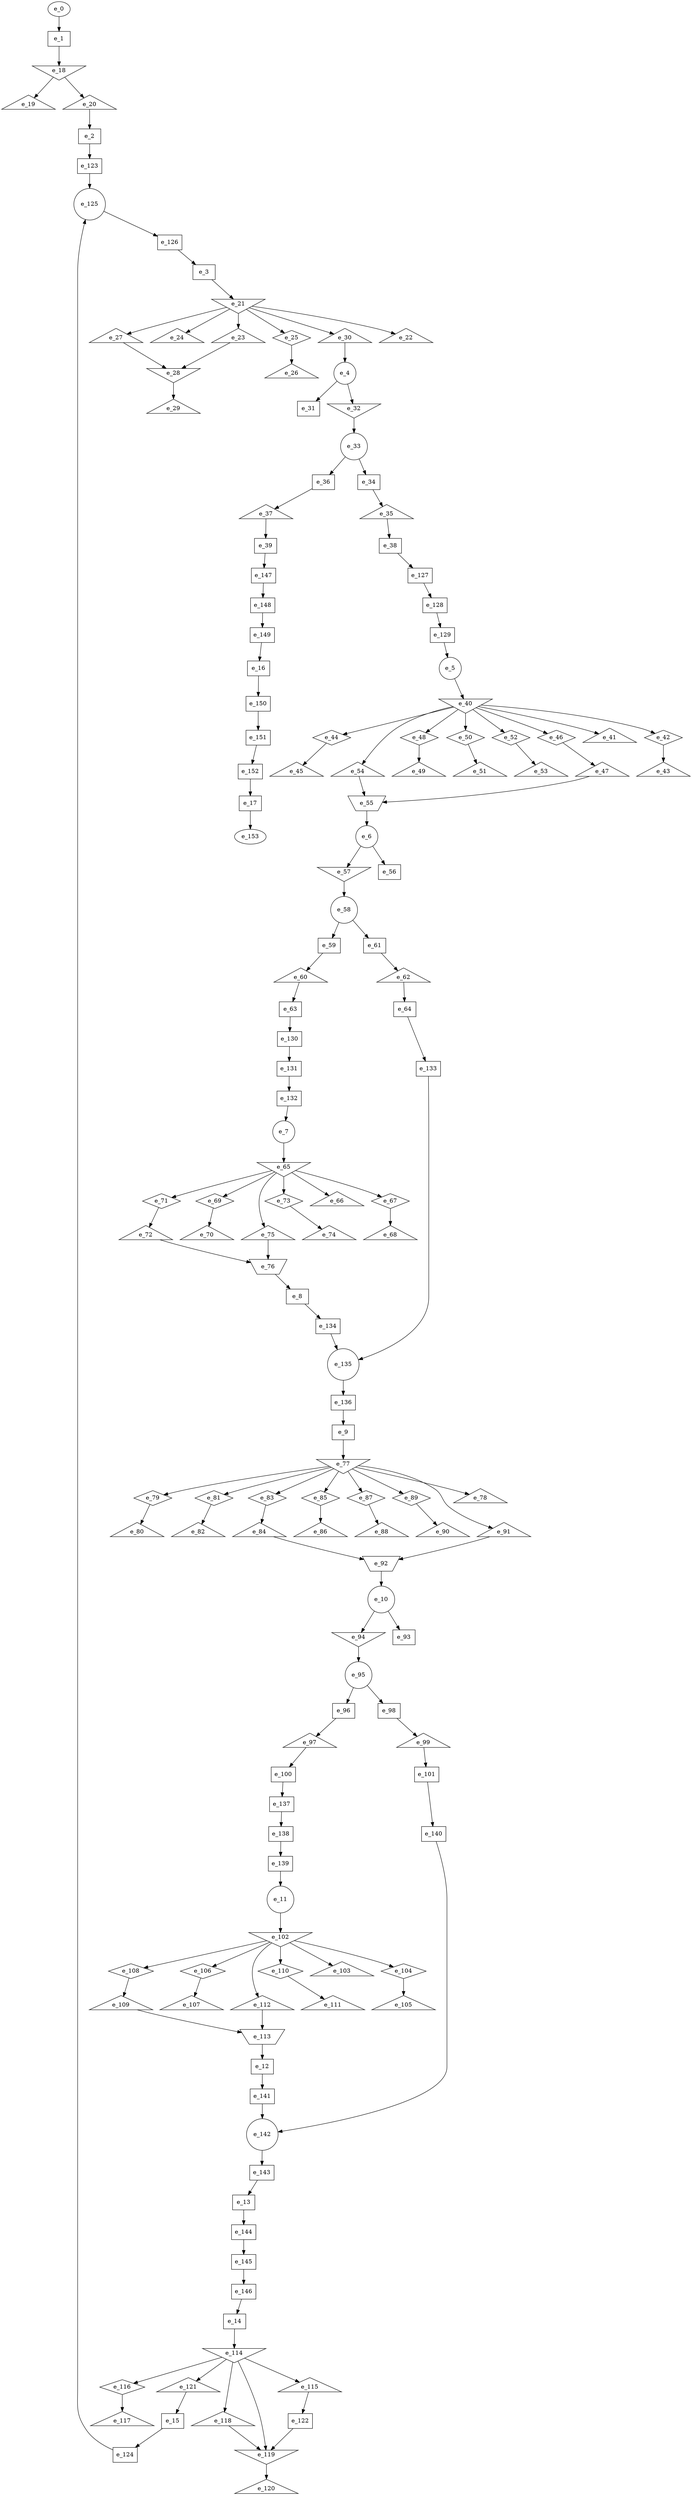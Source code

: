digraph control_path {
  e_0: entry_node : n ;
  e_1 [shape = dot];
  e_2 [shape = dot];
  e_3 [shape = dot];
  e_4 [shape = circle];
  e_5 [shape = circle];
  e_6 [shape = circle];
  e_7 [shape = circle];
  e_8 [shape = dot];
  e_9 [shape = dot];
  e_10 [shape = circle];
  e_11 [shape = circle];
  e_12 [shape = dot];
  e_13 [shape = dot];
  e_14 [shape = dot];
  e_15 [shape = dot];
  e_16 [shape = dot];
  e_17 [shape = dot];
  e_18 [shape = invtriangle];
  e_19 [shape = triangle];
  e_20 [shape = triangle];
  e_21 [shape = invtriangle];
  e_22 [shape = triangle];
  e_23 [shape = triangle];
  e_24 [shape = triangle];
  e_25 [shape = diamond];
  e_26 [shape = triangle];
  e_27 [shape = triangle];
  e_28 [shape = invtriangle];
  e_29 [shape = triangle];
  e_30 [shape = triangle];
  e_31 [shape = dot];
  e_32 [shape = invtriangle];
  e_33 [shape = circle];
  e_34 [shape = dot];
  e_35 [shape = triangle];
  e_36 [shape = dot];
  e_37 [shape = triangle];
  e_38 [shape = dot];
  e_39 [shape = dot];
  e_40 [shape = invtriangle];
  e_41 [shape = triangle];
  e_42 [shape = diamond];
  e_43 [shape = triangle];
  e_44 [shape = diamond];
  e_45 [shape = triangle];
  e_46 [shape = diamond];
  e_47 [shape = triangle];
  e_48 [shape = diamond];
  e_49 [shape = triangle];
  e_50 [shape = diamond];
  e_51 [shape = triangle];
  e_52 [shape = diamond];
  e_53 [shape = triangle];
  e_54 [shape = triangle];
  e_55 [shape = invtrapezium];
  e_56 [shape = dot];
  e_57 [shape = invtriangle];
  e_58 [shape = circle];
  e_59 [shape = dot];
  e_60 [shape = triangle];
  e_61 [shape = dot];
  e_62 [shape = triangle];
  e_63 [shape = dot];
  e_64 [shape = dot];
  e_65 [shape = invtriangle];
  e_66 [shape = triangle];
  e_67 [shape = diamond];
  e_68 [shape = triangle];
  e_69 [shape = diamond];
  e_70 [shape = triangle];
  e_71 [shape = diamond];
  e_72 [shape = triangle];
  e_73 [shape = diamond];
  e_74 [shape = triangle];
  e_75 [shape = triangle];
  e_76 [shape = invtrapezium];
  e_77 [shape = invtriangle];
  e_78 [shape = triangle];
  e_79 [shape = diamond];
  e_80 [shape = triangle];
  e_81 [shape = diamond];
  e_82 [shape = triangle];
  e_83 [shape = diamond];
  e_84 [shape = triangle];
  e_85 [shape = diamond];
  e_86 [shape = triangle];
  e_87 [shape = diamond];
  e_88 [shape = triangle];
  e_89 [shape = diamond];
  e_90 [shape = triangle];
  e_91 [shape = triangle];
  e_92 [shape = invtrapezium];
  e_93 [shape = dot];
  e_94 [shape = invtriangle];
  e_95 [shape = circle];
  e_96 [shape = dot];
  e_97 [shape = triangle];
  e_98 [shape = dot];
  e_99 [shape = triangle];
  e_100 [shape = dot];
  e_101 [shape = dot];
  e_102 [shape = invtriangle];
  e_103 [shape = triangle];
  e_104 [shape = diamond];
  e_105 [shape = triangle];
  e_106 [shape = diamond];
  e_107 [shape = triangle];
  e_108 [shape = diamond];
  e_109 [shape = triangle];
  e_110 [shape = diamond];
  e_111 [shape = triangle];
  e_112 [shape = triangle];
  e_113 [shape = invtrapezium];
  e_114 [shape = invtriangle];
  e_115 [shape = triangle];
  e_116 [shape = diamond];
  e_117 [shape = triangle];
  e_118 [shape = triangle];
  e_119 [shape = invtriangle];
  e_120 [shape = triangle];
  e_121 [shape = triangle];
  e_122 [shape = dot];
  e_123 [shape = dot];
  e_124 [shape = dot];
  e_125 [shape = circle];
  e_126 [shape = dot];
  e_127 [shape = dot];
  e_128 [shape = dot];
  e_129 [shape = dot];
  e_130 [shape = dot];
  e_131 [shape = dot];
  e_132 [shape = dot];
  e_133 [shape = dot];
  e_134 [shape = dot];
  e_135 [shape = circle];
  e_136 [shape = dot];
  e_137 [shape = dot];
  e_138 [shape = dot];
  e_139 [shape = dot];
  e_140 [shape = dot];
  e_141 [shape = dot];
  e_142 [shape = circle];
  e_143 [shape = dot];
  e_144 [shape = dot];
  e_145 [shape = dot];
  e_146 [shape = dot];
  e_147 [shape = dot];
  e_148 [shape = dot];
  e_149 [shape = dot];
  e_150 [shape = dot];
  e_151 [shape = dot];
  e_152 [shape = dot];
  e_153: exit_node : s ;
  e_0 -> e_1;
  e_20 -> e_2;
  e_126 -> e_3;
  e_30 -> e_4;
  e_129 -> e_5;
  e_55 -> e_6;
  e_132 -> e_7;
  e_76 -> e_8;
  e_136 -> e_9;
  e_92 -> e_10;
  e_139 -> e_11;
  e_113 -> e_12;
  e_143 -> e_13;
  e_146 -> e_14;
  e_121 -> e_15;
  e_149 -> e_16;
  e_152 -> e_17;
  e_1 -> e_18;
  e_18 -> e_19;
  e_18 -> e_20;
  e_3 -> e_21;
  e_21 -> e_22;
  e_21 -> e_23;
  e_21 -> e_24;
  e_21 -> e_25;
  e_25 -> e_26;
  e_21 -> e_27;
  e_23 -> e_28;
  e_27 -> e_28;
  e_28 -> e_29;
  e_21 -> e_30;
  e_4 -> e_31;
  e_4 -> e_32;
  e_32 -> e_33;
  e_33 -> e_34;
  e_34 -> e_35;
  e_33 -> e_36;
  e_36 -> e_37;
  e_35 -> e_38;
  e_37 -> e_39;
  e_5 -> e_40;
  e_40 -> e_41;
  e_40 -> e_42;
  e_42 -> e_43;
  e_40 -> e_44;
  e_44 -> e_45;
  e_40 -> e_46;
  e_46 -> e_47;
  e_40 -> e_48;
  e_48 -> e_49;
  e_40 -> e_50;
  e_50 -> e_51;
  e_40 -> e_52;
  e_52 -> e_53;
  e_40 -> e_54;
  e_47 -> e_55;
  e_54 -> e_55;
  e_6 -> e_56;
  e_6 -> e_57;
  e_57 -> e_58;
  e_58 -> e_59;
  e_59 -> e_60;
  e_58 -> e_61;
  e_61 -> e_62;
  e_60 -> e_63;
  e_62 -> e_64;
  e_7 -> e_65;
  e_65 -> e_66;
  e_65 -> e_67;
  e_67 -> e_68;
  e_65 -> e_69;
  e_69 -> e_70;
  e_65 -> e_71;
  e_71 -> e_72;
  e_65 -> e_73;
  e_73 -> e_74;
  e_65 -> e_75;
  e_72 -> e_76;
  e_75 -> e_76;
  e_9 -> e_77;
  e_77 -> e_78;
  e_77 -> e_79;
  e_79 -> e_80;
  e_77 -> e_81;
  e_81 -> e_82;
  e_77 -> e_83;
  e_83 -> e_84;
  e_77 -> e_85;
  e_85 -> e_86;
  e_77 -> e_87;
  e_87 -> e_88;
  e_77 -> e_89;
  e_89 -> e_90;
  e_77 -> e_91;
  e_84 -> e_92;
  e_91 -> e_92;
  e_10 -> e_93;
  e_10 -> e_94;
  e_94 -> e_95;
  e_95 -> e_96;
  e_96 -> e_97;
  e_95 -> e_98;
  e_98 -> e_99;
  e_97 -> e_100;
  e_99 -> e_101;
  e_11 -> e_102;
  e_102 -> e_103;
  e_102 -> e_104;
  e_104 -> e_105;
  e_102 -> e_106;
  e_106 -> e_107;
  e_102 -> e_108;
  e_108 -> e_109;
  e_102 -> e_110;
  e_110 -> e_111;
  e_102 -> e_112;
  e_109 -> e_113;
  e_112 -> e_113;
  e_14 -> e_114;
  e_114 -> e_115;
  e_114 -> e_116;
  e_116 -> e_117;
  e_114 -> e_118;
  e_114 -> e_119;
  e_118 -> e_119;
  e_122 -> e_119;
  e_119 -> e_120;
  e_114 -> e_121;
  e_115 -> e_122;
  e_2 -> e_123;
  e_15 -> e_124;
  e_123 -> e_125;
  e_124 -> e_125;
  e_125 -> e_126;
  e_38 -> e_127;
  e_127 -> e_128;
  e_128 -> e_129;
  e_63 -> e_130;
  e_130 -> e_131;
  e_131 -> e_132;
  e_64 -> e_133;
  e_8 -> e_134;
  e_133 -> e_135;
  e_134 -> e_135;
  e_135 -> e_136;
  e_100 -> e_137;
  e_137 -> e_138;
  e_138 -> e_139;
  e_101 -> e_140;
  e_12 -> e_141;
  e_140 -> e_142;
  e_141 -> e_142;
  e_142 -> e_143;
  e_13 -> e_144;
  e_144 -> e_145;
  e_145 -> e_146;
  e_39 -> e_147;
  e_147 -> e_148;
  e_148 -> e_149;
  e_16 -> e_150;
  e_150 -> e_151;
  e_151 -> e_152;
  e_17 -> e_153;
}
